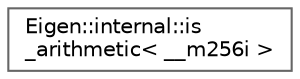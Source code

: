 digraph "类继承关系图"
{
 // LATEX_PDF_SIZE
  bgcolor="transparent";
  edge [fontname=Helvetica,fontsize=10,labelfontname=Helvetica,labelfontsize=10];
  node [fontname=Helvetica,fontsize=10,shape=box,height=0.2,width=0.4];
  rankdir="LR";
  Node0 [id="Node000000",label="Eigen::internal::is\l_arithmetic\< __m256i \>",height=0.2,width=0.4,color="grey40", fillcolor="white", style="filled",URL="$struct_eigen_1_1internal_1_1is__arithmetic_3_01____m256i_01_4.html",tooltip=" "];
}
